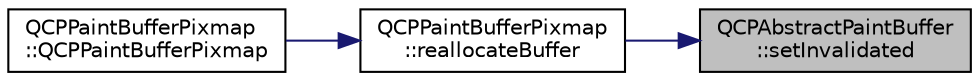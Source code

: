 digraph "QCPAbstractPaintBuffer::setInvalidated"
{
 // LATEX_PDF_SIZE
  edge [fontname="Helvetica",fontsize="10",labelfontname="Helvetica",labelfontsize="10"];
  node [fontname="Helvetica",fontsize="10",shape=record];
  rankdir="RL";
  Node1 [label="QCPAbstractPaintBuffer\l::setInvalidated",height=0.2,width=0.4,color="black", fillcolor="grey75", style="filled", fontcolor="black",tooltip=" "];
  Node1 -> Node2 [dir="back",color="midnightblue",fontsize="10",style="solid",fontname="Helvetica"];
  Node2 [label="QCPPaintBufferPixmap\l::reallocateBuffer",height=0.2,width=0.4,color="black", fillcolor="white", style="filled",URL="$classQCPPaintBufferPixmap.html#ad49f3205ba3463b1c44f8db3cfcc90f0",tooltip=" "];
  Node2 -> Node3 [dir="back",color="midnightblue",fontsize="10",style="solid",fontname="Helvetica"];
  Node3 [label="QCPPaintBufferPixmap\l::QCPPaintBufferPixmap",height=0.2,width=0.4,color="black", fillcolor="white", style="filled",URL="$classQCPPaintBufferPixmap.html#aef0224e03b9285509391fcd61a8e6844",tooltip=" "];
}
